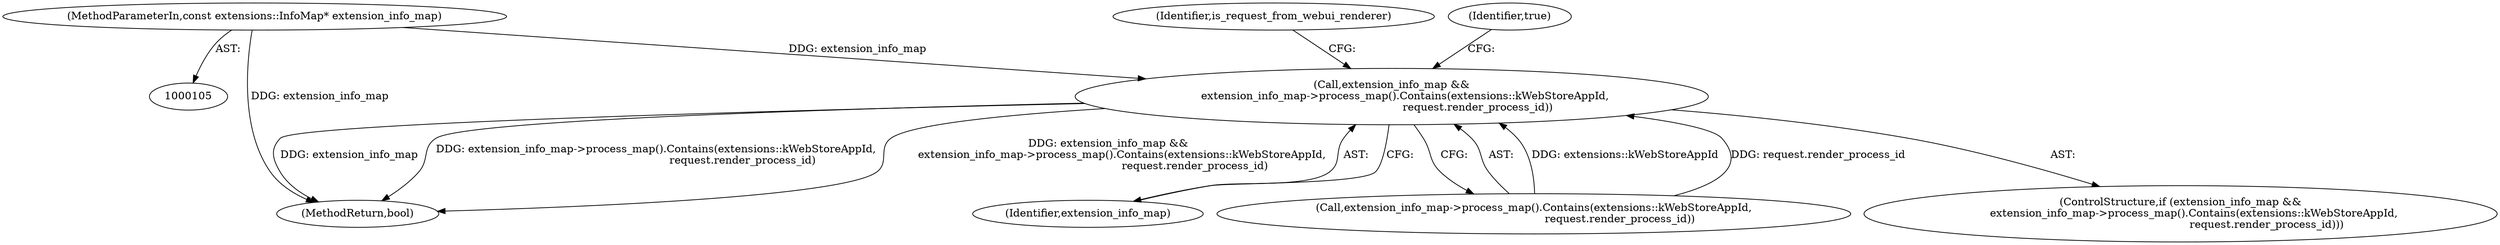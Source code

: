 digraph "0_Chrome_2649de11c562aa96d336c06136a1a20c01711be0_2@pointer" {
"1000106" [label="(MethodParameterIn,const extensions::InfoMap* extension_info_map)"];
"1000151" [label="(Call,extension_info_map &&\n        extension_info_map->process_map().Contains(extensions::kWebStoreAppId,\n                                                   request.render_process_id))"];
"1000152" [label="(Identifier,extension_info_map)"];
"1000106" [label="(MethodParameterIn,const extensions::InfoMap* extension_info_map)"];
"1000162" [label="(Identifier,is_request_from_webui_renderer)"];
"1000153" [label="(Call,extension_info_map->process_map().Contains(extensions::kWebStoreAppId,\n                                                   request.render_process_id))"];
"1000151" [label="(Call,extension_info_map &&\n        extension_info_map->process_map().Contains(extensions::kWebStoreAppId,\n                                                   request.render_process_id))"];
"1000160" [label="(Identifier,true)"];
"1000181" [label="(MethodReturn,bool)"];
"1000150" [label="(ControlStructure,if (extension_info_map &&\n        extension_info_map->process_map().Contains(extensions::kWebStoreAppId,\n                                                   request.render_process_id)))"];
"1000106" -> "1000105"  [label="AST: "];
"1000106" -> "1000181"  [label="DDG: extension_info_map"];
"1000106" -> "1000151"  [label="DDG: extension_info_map"];
"1000151" -> "1000150"  [label="AST: "];
"1000151" -> "1000152"  [label="CFG: "];
"1000151" -> "1000153"  [label="CFG: "];
"1000152" -> "1000151"  [label="AST: "];
"1000153" -> "1000151"  [label="AST: "];
"1000160" -> "1000151"  [label="CFG: "];
"1000162" -> "1000151"  [label="CFG: "];
"1000151" -> "1000181"  [label="DDG: extension_info_map"];
"1000151" -> "1000181"  [label="DDG: extension_info_map->process_map().Contains(extensions::kWebStoreAppId,\n                                                   request.render_process_id)"];
"1000151" -> "1000181"  [label="DDG: extension_info_map &&\n        extension_info_map->process_map().Contains(extensions::kWebStoreAppId,\n                                                   request.render_process_id)"];
"1000153" -> "1000151"  [label="DDG: extensions::kWebStoreAppId"];
"1000153" -> "1000151"  [label="DDG: request.render_process_id"];
}
